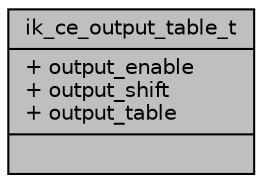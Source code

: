 digraph "ik_ce_output_table_t"
{
 // INTERACTIVE_SVG=YES
 // LATEX_PDF_SIZE
  bgcolor="transparent";
  edge [fontname="Helvetica",fontsize="10",labelfontname="Helvetica",labelfontsize="10"];
  node [fontname="Helvetica",fontsize="10",shape=record];
  Node1 [label="{ik_ce_output_table_t\n|+ output_enable\l+ output_shift\l+ output_table\l|}",height=0.2,width=0.4,color="black", fillcolor="grey75", style="filled", fontcolor="black",tooltip=" "];
}
